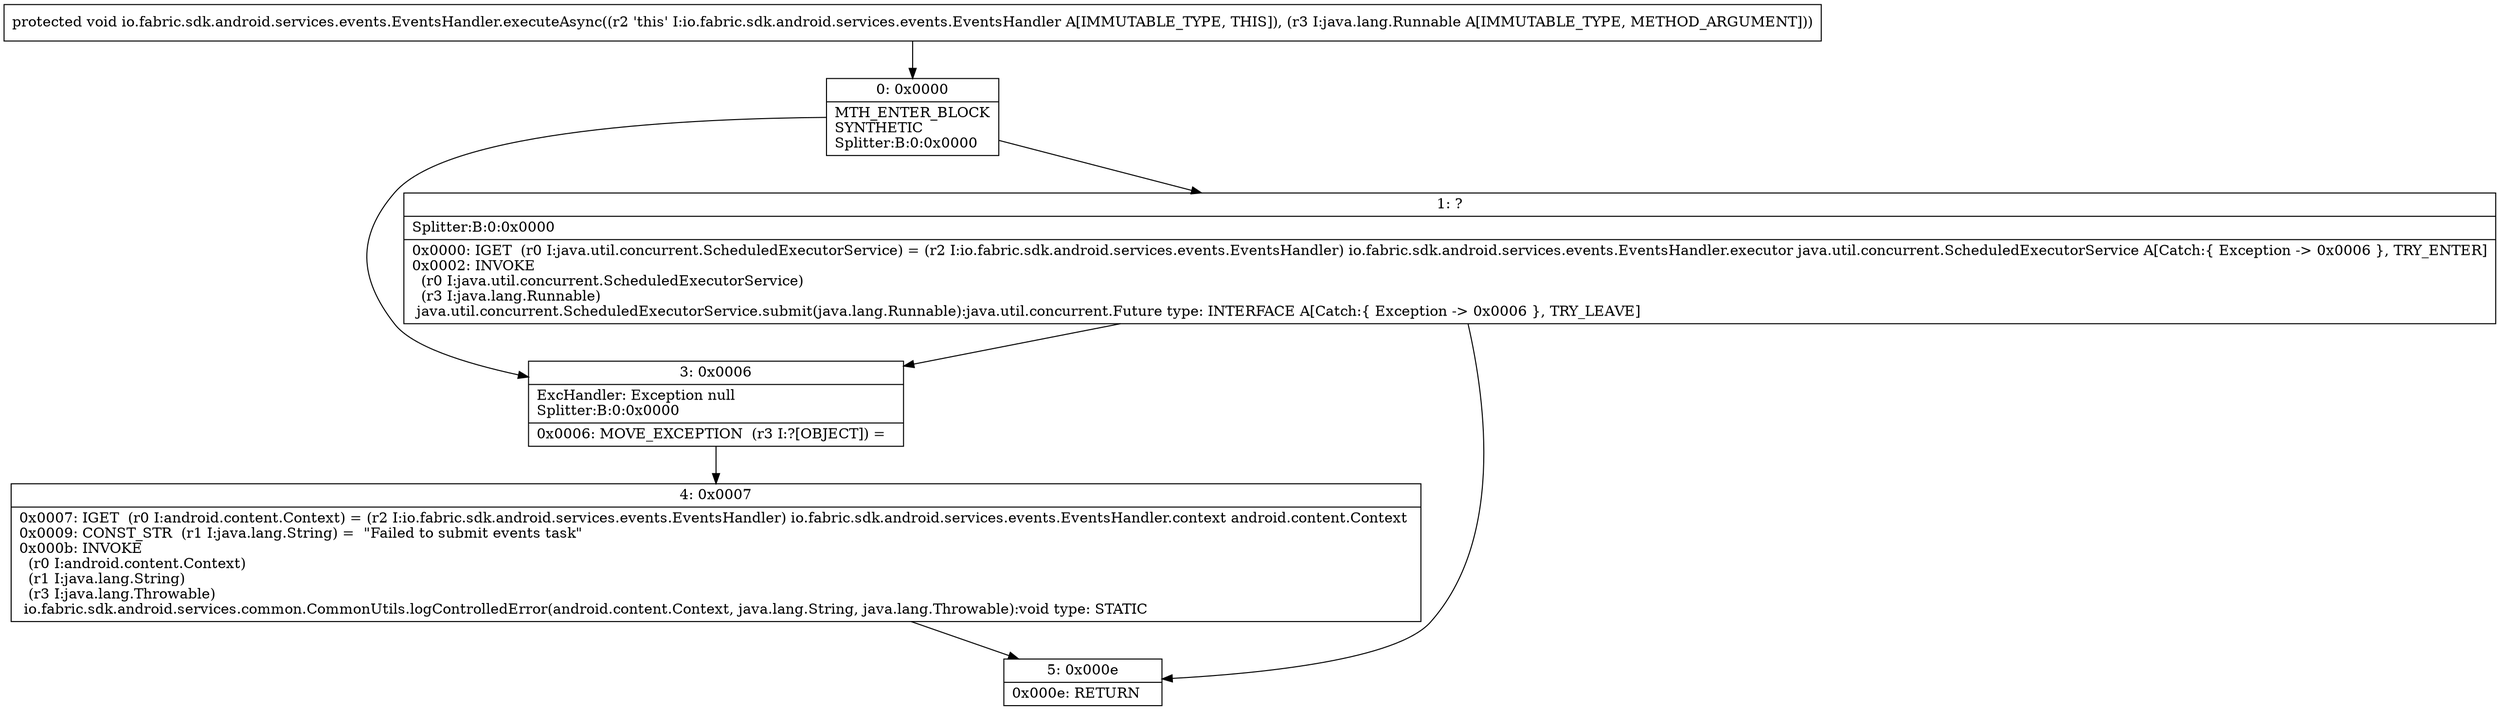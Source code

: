 digraph "CFG forio.fabric.sdk.android.services.events.EventsHandler.executeAsync(Ljava\/lang\/Runnable;)V" {
Node_0 [shape=record,label="{0\:\ 0x0000|MTH_ENTER_BLOCK\lSYNTHETIC\lSplitter:B:0:0x0000\l}"];
Node_1 [shape=record,label="{1\:\ ?|Splitter:B:0:0x0000\l|0x0000: IGET  (r0 I:java.util.concurrent.ScheduledExecutorService) = (r2 I:io.fabric.sdk.android.services.events.EventsHandler) io.fabric.sdk.android.services.events.EventsHandler.executor java.util.concurrent.ScheduledExecutorService A[Catch:\{ Exception \-\> 0x0006 \}, TRY_ENTER]\l0x0002: INVOKE  \l  (r0 I:java.util.concurrent.ScheduledExecutorService)\l  (r3 I:java.lang.Runnable)\l java.util.concurrent.ScheduledExecutorService.submit(java.lang.Runnable):java.util.concurrent.Future type: INTERFACE A[Catch:\{ Exception \-\> 0x0006 \}, TRY_LEAVE]\l}"];
Node_3 [shape=record,label="{3\:\ 0x0006|ExcHandler: Exception null\lSplitter:B:0:0x0000\l|0x0006: MOVE_EXCEPTION  (r3 I:?[OBJECT]) =  \l}"];
Node_4 [shape=record,label="{4\:\ 0x0007|0x0007: IGET  (r0 I:android.content.Context) = (r2 I:io.fabric.sdk.android.services.events.EventsHandler) io.fabric.sdk.android.services.events.EventsHandler.context android.content.Context \l0x0009: CONST_STR  (r1 I:java.lang.String) =  \"Failed to submit events task\" \l0x000b: INVOKE  \l  (r0 I:android.content.Context)\l  (r1 I:java.lang.String)\l  (r3 I:java.lang.Throwable)\l io.fabric.sdk.android.services.common.CommonUtils.logControlledError(android.content.Context, java.lang.String, java.lang.Throwable):void type: STATIC \l}"];
Node_5 [shape=record,label="{5\:\ 0x000e|0x000e: RETURN   \l}"];
MethodNode[shape=record,label="{protected void io.fabric.sdk.android.services.events.EventsHandler.executeAsync((r2 'this' I:io.fabric.sdk.android.services.events.EventsHandler A[IMMUTABLE_TYPE, THIS]), (r3 I:java.lang.Runnable A[IMMUTABLE_TYPE, METHOD_ARGUMENT])) }"];
MethodNode -> Node_0;
Node_0 -> Node_1;
Node_0 -> Node_3;
Node_1 -> Node_3;
Node_1 -> Node_5;
Node_3 -> Node_4;
Node_4 -> Node_5;
}

